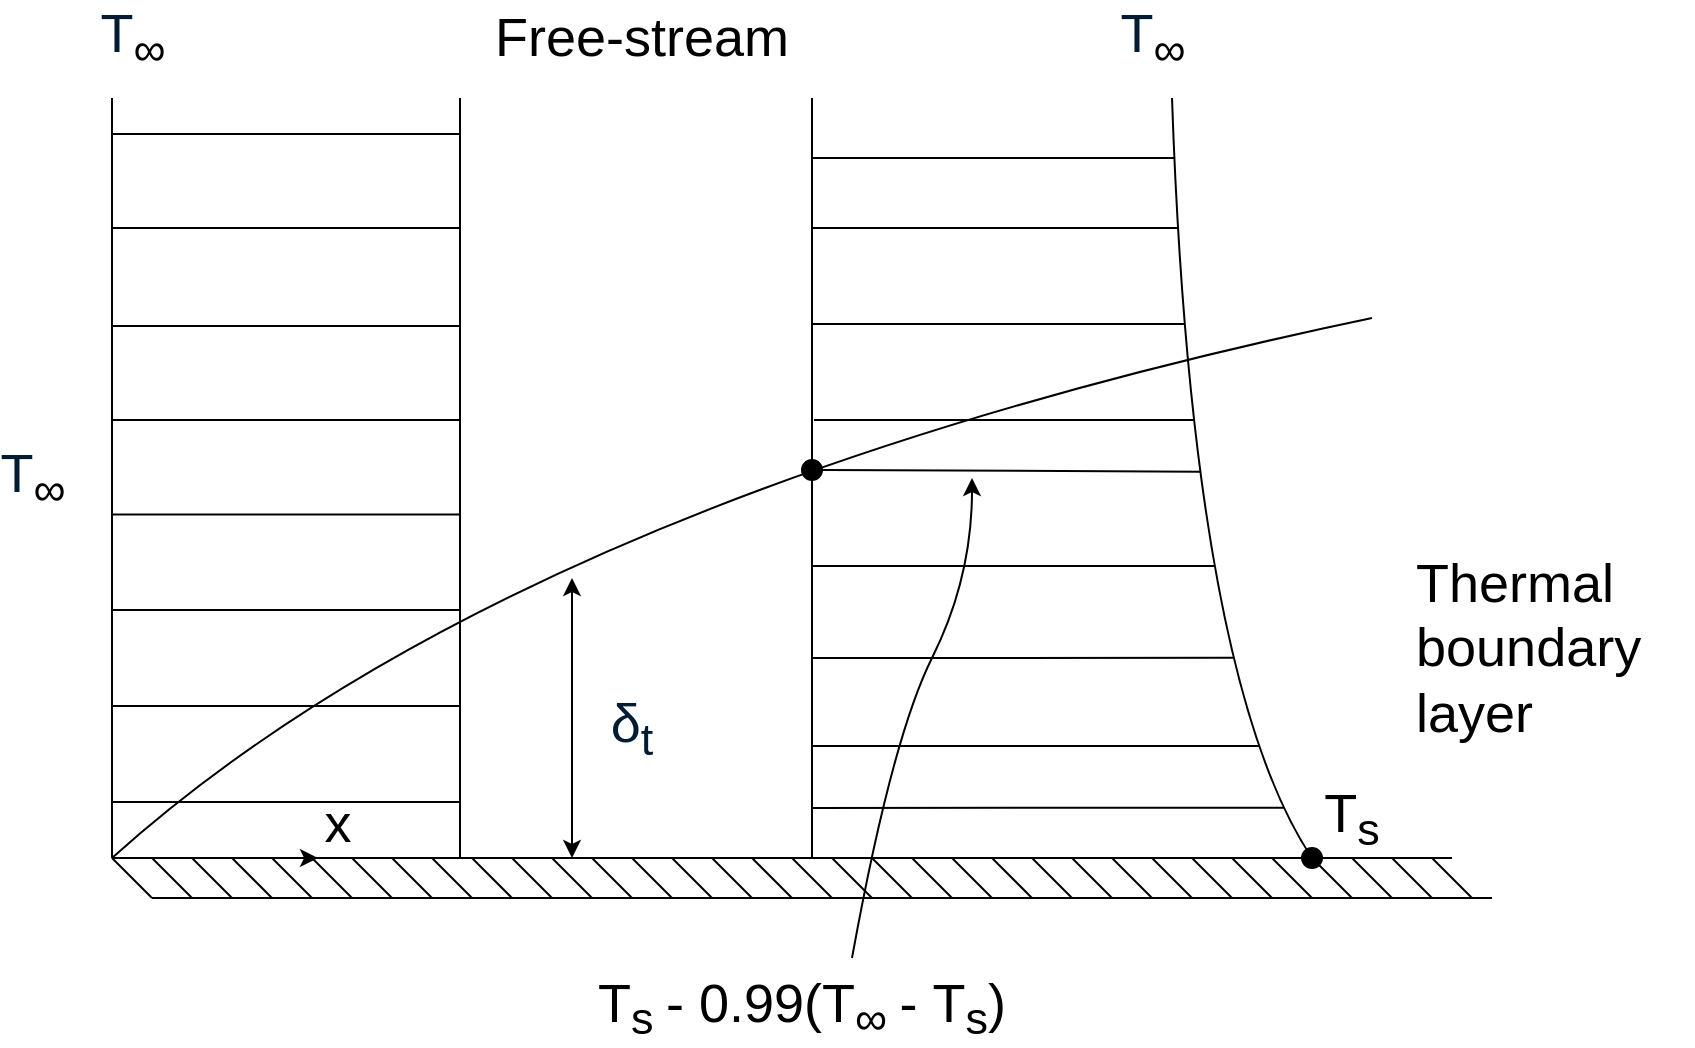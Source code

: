 <mxfile version="26.2.6">
  <diagram name="Page-1" id="enkoXHK_hNl_OuBuf8Rj">
    <mxGraphModel dx="2123" dy="873" grid="0" gridSize="10" guides="1" tooltips="1" connect="1" arrows="1" fold="1" page="0" pageScale="1" pageWidth="827" pageHeight="1169" math="0" shadow="0">
      <root>
        <mxCell id="0" />
        <mxCell id="1" parent="0" />
        <mxCell id="KzNhbVtvtu-OdBiYRIAu-2" value="" style="endArrow=none;html=1;rounded=0;" parent="1" edge="1">
          <mxGeometry width="50" height="50" relative="1" as="geometry">
            <mxPoint x="40" y="680" as="sourcePoint" />
            <mxPoint x="40" y="300" as="targetPoint" />
          </mxGeometry>
        </mxCell>
        <mxCell id="KzNhbVtvtu-OdBiYRIAu-3" value="" style="endArrow=none;html=1;rounded=0;" parent="1" edge="1">
          <mxGeometry width="50" height="50" relative="1" as="geometry">
            <mxPoint x="214" y="680" as="sourcePoint" />
            <mxPoint x="214" y="300" as="targetPoint" />
          </mxGeometry>
        </mxCell>
        <mxCell id="KzNhbVtvtu-OdBiYRIAu-4" value="" style="endArrow=none;html=1;rounded=0;" parent="1" edge="1">
          <mxGeometry width="50" height="50" relative="1" as="geometry">
            <mxPoint x="40" y="680" as="sourcePoint" />
            <mxPoint x="710" y="680" as="targetPoint" />
          </mxGeometry>
        </mxCell>
        <mxCell id="KzNhbVtvtu-OdBiYRIAu-5" value="" style="endArrow=none;html=1;rounded=0;" parent="1" edge="1">
          <mxGeometry width="50" height="50" relative="1" as="geometry">
            <mxPoint x="60" y="700" as="sourcePoint" />
            <mxPoint x="730" y="700" as="targetPoint" />
          </mxGeometry>
        </mxCell>
        <mxCell id="KzNhbVtvtu-OdBiYRIAu-6" value="" style="endArrow=none;html=1;rounded=0;" parent="1" edge="1">
          <mxGeometry width="50" height="50" relative="1" as="geometry">
            <mxPoint x="40" y="680" as="sourcePoint" />
            <mxPoint x="60" y="700" as="targetPoint" />
          </mxGeometry>
        </mxCell>
        <mxCell id="KzNhbVtvtu-OdBiYRIAu-7" value="" style="endArrow=none;html=1;rounded=0;" parent="1" edge="1">
          <mxGeometry width="50" height="50" relative="1" as="geometry">
            <mxPoint x="60" y="680" as="sourcePoint" />
            <mxPoint x="80" y="700" as="targetPoint" />
          </mxGeometry>
        </mxCell>
        <mxCell id="KzNhbVtvtu-OdBiYRIAu-8" value="" style="endArrow=none;html=1;rounded=0;" parent="1" edge="1">
          <mxGeometry width="50" height="50" relative="1" as="geometry">
            <mxPoint x="80" y="680" as="sourcePoint" />
            <mxPoint x="100" y="700" as="targetPoint" />
          </mxGeometry>
        </mxCell>
        <mxCell id="KzNhbVtvtu-OdBiYRIAu-9" value="" style="endArrow=none;html=1;rounded=0;" parent="1" edge="1">
          <mxGeometry width="50" height="50" relative="1" as="geometry">
            <mxPoint x="100" y="680" as="sourcePoint" />
            <mxPoint x="120" y="700" as="targetPoint" />
          </mxGeometry>
        </mxCell>
        <mxCell id="KzNhbVtvtu-OdBiYRIAu-10" value="" style="endArrow=none;html=1;rounded=0;" parent="1" edge="1">
          <mxGeometry width="50" height="50" relative="1" as="geometry">
            <mxPoint x="120" y="680" as="sourcePoint" />
            <mxPoint x="140" y="700" as="targetPoint" />
          </mxGeometry>
        </mxCell>
        <mxCell id="KzNhbVtvtu-OdBiYRIAu-11" value="" style="endArrow=none;html=1;rounded=0;" parent="1" edge="1">
          <mxGeometry width="50" height="50" relative="1" as="geometry">
            <mxPoint x="140" y="680" as="sourcePoint" />
            <mxPoint x="160" y="700" as="targetPoint" />
          </mxGeometry>
        </mxCell>
        <mxCell id="KzNhbVtvtu-OdBiYRIAu-12" value="" style="endArrow=none;html=1;rounded=0;" parent="1" edge="1">
          <mxGeometry width="50" height="50" relative="1" as="geometry">
            <mxPoint x="160" y="680" as="sourcePoint" />
            <mxPoint x="180" y="700" as="targetPoint" />
          </mxGeometry>
        </mxCell>
        <mxCell id="KzNhbVtvtu-OdBiYRIAu-13" value="" style="endArrow=none;html=1;rounded=0;" parent="1" edge="1">
          <mxGeometry width="50" height="50" relative="1" as="geometry">
            <mxPoint x="180" y="680" as="sourcePoint" />
            <mxPoint x="200" y="700" as="targetPoint" />
          </mxGeometry>
        </mxCell>
        <mxCell id="KzNhbVtvtu-OdBiYRIAu-14" value="" style="endArrow=none;html=1;rounded=0;" parent="1" edge="1">
          <mxGeometry width="50" height="50" relative="1" as="geometry">
            <mxPoint x="200" y="680" as="sourcePoint" />
            <mxPoint x="220" y="700" as="targetPoint" />
          </mxGeometry>
        </mxCell>
        <mxCell id="KzNhbVtvtu-OdBiYRIAu-15" value="" style="endArrow=none;html=1;rounded=0;" parent="1" edge="1">
          <mxGeometry width="50" height="50" relative="1" as="geometry">
            <mxPoint x="220" y="680" as="sourcePoint" />
            <mxPoint x="240" y="700" as="targetPoint" />
          </mxGeometry>
        </mxCell>
        <mxCell id="KzNhbVtvtu-OdBiYRIAu-16" value="" style="endArrow=none;html=1;rounded=0;" parent="1" edge="1">
          <mxGeometry width="50" height="50" relative="1" as="geometry">
            <mxPoint x="240" y="680" as="sourcePoint" />
            <mxPoint x="260" y="700" as="targetPoint" />
          </mxGeometry>
        </mxCell>
        <mxCell id="KzNhbVtvtu-OdBiYRIAu-17" value="" style="endArrow=none;html=1;rounded=0;" parent="1" edge="1">
          <mxGeometry width="50" height="50" relative="1" as="geometry">
            <mxPoint x="260" y="680" as="sourcePoint" />
            <mxPoint x="280" y="700" as="targetPoint" />
          </mxGeometry>
        </mxCell>
        <mxCell id="KzNhbVtvtu-OdBiYRIAu-18" value="" style="endArrow=none;html=1;rounded=0;" parent="1" edge="1">
          <mxGeometry width="50" height="50" relative="1" as="geometry">
            <mxPoint x="280" y="680" as="sourcePoint" />
            <mxPoint x="300" y="700" as="targetPoint" />
          </mxGeometry>
        </mxCell>
        <mxCell id="KzNhbVtvtu-OdBiYRIAu-19" value="" style="endArrow=none;html=1;rounded=0;" parent="1" edge="1">
          <mxGeometry width="50" height="50" relative="1" as="geometry">
            <mxPoint x="300" y="680" as="sourcePoint" />
            <mxPoint x="320" y="700" as="targetPoint" />
          </mxGeometry>
        </mxCell>
        <mxCell id="KzNhbVtvtu-OdBiYRIAu-20" value="" style="endArrow=none;html=1;rounded=0;" parent="1" edge="1">
          <mxGeometry width="50" height="50" relative="1" as="geometry">
            <mxPoint x="320" y="680" as="sourcePoint" />
            <mxPoint x="340" y="700" as="targetPoint" />
          </mxGeometry>
        </mxCell>
        <mxCell id="KzNhbVtvtu-OdBiYRIAu-21" value="" style="endArrow=none;html=1;rounded=0;" parent="1" edge="1">
          <mxGeometry width="50" height="50" relative="1" as="geometry">
            <mxPoint x="340" y="680" as="sourcePoint" />
            <mxPoint x="360" y="700" as="targetPoint" />
          </mxGeometry>
        </mxCell>
        <mxCell id="KzNhbVtvtu-OdBiYRIAu-22" value="" style="endArrow=none;html=1;rounded=0;" parent="1" edge="1">
          <mxGeometry width="50" height="50" relative="1" as="geometry">
            <mxPoint x="360" y="680" as="sourcePoint" />
            <mxPoint x="380" y="700" as="targetPoint" />
          </mxGeometry>
        </mxCell>
        <mxCell id="KzNhbVtvtu-OdBiYRIAu-23" value="" style="endArrow=none;html=1;rounded=0;" parent="1" edge="1">
          <mxGeometry width="50" height="50" relative="1" as="geometry">
            <mxPoint x="380" y="680" as="sourcePoint" />
            <mxPoint x="400" y="700" as="targetPoint" />
          </mxGeometry>
        </mxCell>
        <mxCell id="KzNhbVtvtu-OdBiYRIAu-24" value="" style="endArrow=none;html=1;rounded=0;" parent="1" edge="1">
          <mxGeometry width="50" height="50" relative="1" as="geometry">
            <mxPoint x="400" y="680" as="sourcePoint" />
            <mxPoint x="420" y="700" as="targetPoint" />
          </mxGeometry>
        </mxCell>
        <mxCell id="KzNhbVtvtu-OdBiYRIAu-25" value="" style="endArrow=none;html=1;rounded=0;" parent="1" edge="1">
          <mxGeometry width="50" height="50" relative="1" as="geometry">
            <mxPoint x="420" y="680" as="sourcePoint" />
            <mxPoint x="440" y="700" as="targetPoint" />
          </mxGeometry>
        </mxCell>
        <mxCell id="KzNhbVtvtu-OdBiYRIAu-26" value="" style="endArrow=none;html=1;rounded=0;" parent="1" edge="1">
          <mxGeometry width="50" height="50" relative="1" as="geometry">
            <mxPoint x="440" y="680" as="sourcePoint" />
            <mxPoint x="460" y="700" as="targetPoint" />
          </mxGeometry>
        </mxCell>
        <mxCell id="KzNhbVtvtu-OdBiYRIAu-27" value="" style="endArrow=none;html=1;rounded=0;" parent="1" edge="1">
          <mxGeometry width="50" height="50" relative="1" as="geometry">
            <mxPoint x="460" y="680" as="sourcePoint" />
            <mxPoint x="480" y="700" as="targetPoint" />
          </mxGeometry>
        </mxCell>
        <mxCell id="KzNhbVtvtu-OdBiYRIAu-28" value="" style="endArrow=none;html=1;rounded=0;" parent="1" edge="1">
          <mxGeometry width="50" height="50" relative="1" as="geometry">
            <mxPoint x="480" y="680" as="sourcePoint" />
            <mxPoint x="500" y="700" as="targetPoint" />
          </mxGeometry>
        </mxCell>
        <mxCell id="KzNhbVtvtu-OdBiYRIAu-29" value="" style="endArrow=none;html=1;rounded=0;" parent="1" edge="1">
          <mxGeometry width="50" height="50" relative="1" as="geometry">
            <mxPoint x="500" y="680" as="sourcePoint" />
            <mxPoint x="520" y="700" as="targetPoint" />
          </mxGeometry>
        </mxCell>
        <mxCell id="KzNhbVtvtu-OdBiYRIAu-30" value="" style="endArrow=none;html=1;rounded=0;" parent="1" edge="1">
          <mxGeometry width="50" height="50" relative="1" as="geometry">
            <mxPoint x="520" y="680" as="sourcePoint" />
            <mxPoint x="540" y="700" as="targetPoint" />
          </mxGeometry>
        </mxCell>
        <mxCell id="KzNhbVtvtu-OdBiYRIAu-31" value="" style="endArrow=none;html=1;rounded=0;" parent="1" edge="1">
          <mxGeometry width="50" height="50" relative="1" as="geometry">
            <mxPoint x="540" y="680" as="sourcePoint" />
            <mxPoint x="560" y="700" as="targetPoint" />
          </mxGeometry>
        </mxCell>
        <mxCell id="KzNhbVtvtu-OdBiYRIAu-32" value="" style="endArrow=none;html=1;rounded=0;" parent="1" edge="1">
          <mxGeometry width="50" height="50" relative="1" as="geometry">
            <mxPoint x="560" y="680" as="sourcePoint" />
            <mxPoint x="580" y="700" as="targetPoint" />
          </mxGeometry>
        </mxCell>
        <mxCell id="KzNhbVtvtu-OdBiYRIAu-33" value="" style="endArrow=none;html=1;rounded=0;" parent="1" edge="1">
          <mxGeometry width="50" height="50" relative="1" as="geometry">
            <mxPoint x="580" y="680" as="sourcePoint" />
            <mxPoint x="600" y="700" as="targetPoint" />
          </mxGeometry>
        </mxCell>
        <mxCell id="KzNhbVtvtu-OdBiYRIAu-34" value="" style="endArrow=none;html=1;rounded=0;" parent="1" edge="1">
          <mxGeometry width="50" height="50" relative="1" as="geometry">
            <mxPoint x="600" y="680" as="sourcePoint" />
            <mxPoint x="620" y="700" as="targetPoint" />
          </mxGeometry>
        </mxCell>
        <mxCell id="KzNhbVtvtu-OdBiYRIAu-35" value="" style="endArrow=none;html=1;rounded=0;" parent="1" edge="1">
          <mxGeometry width="50" height="50" relative="1" as="geometry">
            <mxPoint x="620" y="680" as="sourcePoint" />
            <mxPoint x="640" y="700" as="targetPoint" />
          </mxGeometry>
        </mxCell>
        <mxCell id="KzNhbVtvtu-OdBiYRIAu-36" value="" style="endArrow=none;html=1;rounded=0;" parent="1" edge="1">
          <mxGeometry width="50" height="50" relative="1" as="geometry">
            <mxPoint x="640" y="680" as="sourcePoint" />
            <mxPoint x="660" y="700" as="targetPoint" />
          </mxGeometry>
        </mxCell>
        <mxCell id="KzNhbVtvtu-OdBiYRIAu-37" value="" style="endArrow=none;html=1;rounded=0;" parent="1" edge="1">
          <mxGeometry width="50" height="50" relative="1" as="geometry">
            <mxPoint x="660" y="680" as="sourcePoint" />
            <mxPoint x="680" y="700" as="targetPoint" />
          </mxGeometry>
        </mxCell>
        <mxCell id="KzNhbVtvtu-OdBiYRIAu-38" value="" style="endArrow=none;html=1;rounded=0;" parent="1" edge="1">
          <mxGeometry width="50" height="50" relative="1" as="geometry">
            <mxPoint x="680" y="680" as="sourcePoint" />
            <mxPoint x="700" y="700" as="targetPoint" />
          </mxGeometry>
        </mxCell>
        <mxCell id="KzNhbVtvtu-OdBiYRIAu-39" value="" style="endArrow=none;html=1;rounded=0;" parent="1" edge="1">
          <mxGeometry width="50" height="50" relative="1" as="geometry">
            <mxPoint x="700" y="680" as="sourcePoint" />
            <mxPoint x="720" y="700" as="targetPoint" />
          </mxGeometry>
        </mxCell>
        <mxCell id="KzNhbVtvtu-OdBiYRIAu-41" value="" style="endArrow=none;html=1;rounded=0;" parent="1" edge="1">
          <mxGeometry width="50" height="50" relative="1" as="geometry">
            <mxPoint x="40" y="318" as="sourcePoint" />
            <mxPoint x="214" y="318" as="targetPoint" />
          </mxGeometry>
        </mxCell>
        <mxCell id="KzNhbVtvtu-OdBiYRIAu-42" value="" style="endArrow=none;html=1;rounded=0;" parent="1" edge="1">
          <mxGeometry width="50" height="50" relative="1" as="geometry">
            <mxPoint x="40" y="365" as="sourcePoint" />
            <mxPoint x="214" y="365" as="targetPoint" />
          </mxGeometry>
        </mxCell>
        <mxCell id="KzNhbVtvtu-OdBiYRIAu-43" value="" style="endArrow=none;html=1;rounded=0;" parent="1" edge="1">
          <mxGeometry width="50" height="50" relative="1" as="geometry">
            <mxPoint x="40" y="414" as="sourcePoint" />
            <mxPoint x="214" y="414" as="targetPoint" />
          </mxGeometry>
        </mxCell>
        <mxCell id="KzNhbVtvtu-OdBiYRIAu-44" value="" style="endArrow=none;html=1;rounded=0;" parent="1" edge="1">
          <mxGeometry width="50" height="50" relative="1" as="geometry">
            <mxPoint x="40" y="461" as="sourcePoint" />
            <mxPoint x="214" y="461" as="targetPoint" />
          </mxGeometry>
        </mxCell>
        <mxCell id="KzNhbVtvtu-OdBiYRIAu-45" value="" style="endArrow=none;html=1;rounded=0;" parent="1" edge="1">
          <mxGeometry width="50" height="50" relative="1" as="geometry">
            <mxPoint x="40" y="508.26" as="sourcePoint" />
            <mxPoint x="214" y="508.26" as="targetPoint" />
          </mxGeometry>
        </mxCell>
        <mxCell id="KzNhbVtvtu-OdBiYRIAu-46" value="" style="endArrow=none;html=1;rounded=0;" parent="1" edge="1">
          <mxGeometry width="50" height="50" relative="1" as="geometry">
            <mxPoint x="40" y="556" as="sourcePoint" />
            <mxPoint x="214" y="556" as="targetPoint" />
          </mxGeometry>
        </mxCell>
        <mxCell id="KzNhbVtvtu-OdBiYRIAu-47" value="" style="endArrow=none;html=1;rounded=0;" parent="1" edge="1">
          <mxGeometry width="50" height="50" relative="1" as="geometry">
            <mxPoint x="40" y="604" as="sourcePoint" />
            <mxPoint x="214" y="604" as="targetPoint" />
          </mxGeometry>
        </mxCell>
        <mxCell id="KzNhbVtvtu-OdBiYRIAu-48" value="" style="endArrow=none;html=1;rounded=0;" parent="1" edge="1">
          <mxGeometry width="50" height="50" relative="1" as="geometry">
            <mxPoint x="40" y="652" as="sourcePoint" />
            <mxPoint x="214" y="652" as="targetPoint" />
          </mxGeometry>
        </mxCell>
        <mxCell id="KzNhbVtvtu-OdBiYRIAu-50" value="" style="endArrow=none;html=1;rounded=0;" parent="1" source="BpvmpLQq6f-2YsPC9vpn-24" edge="1">
          <mxGeometry width="50" height="50" relative="1" as="geometry">
            <mxPoint x="390" y="680" as="sourcePoint" />
            <mxPoint x="390" y="300" as="targetPoint" />
          </mxGeometry>
        </mxCell>
        <mxCell id="KzNhbVtvtu-OdBiYRIAu-51" value="" style="endArrow=classic;startArrow=classic;html=1;rounded=0;" parent="1" edge="1">
          <mxGeometry width="50" height="50" relative="1" as="geometry">
            <mxPoint x="270" y="680" as="sourcePoint" />
            <mxPoint x="270" y="540" as="targetPoint" />
          </mxGeometry>
        </mxCell>
        <mxCell id="KzNhbVtvtu-OdBiYRIAu-53" value="&lt;font style=&quot;font-size: 27px;&quot;&gt;&lt;span style=&quot;color: rgb(0, 29, 53); font-family: &amp;quot;Google Sans&amp;quot;, Arial, sans-serif; text-align: start; text-wrap-mode: wrap;&quot;&gt;&lt;font style=&quot;&quot;&gt;T&lt;/font&gt;&lt;/span&gt;&lt;sub&gt;∞&lt;/sub&gt;&lt;/font&gt;" style="edgeLabel;html=1;align=center;verticalAlign=middle;resizable=0;points=[];" parent="1" vertex="1" connectable="0">
          <mxGeometry y="489.996" as="geometry" />
        </mxCell>
        <mxCell id="BpvmpLQq6f-2YsPC9vpn-2" value="&lt;font style=&quot;font-size: 27px;&quot;&gt;&lt;span style=&quot;color: rgb(0, 29, 53); font-family: &amp;quot;Google Sans&amp;quot;, Arial, sans-serif; text-align: start; text-wrap-mode: wrap;&quot;&gt;&lt;font style=&quot;&quot;&gt;T&lt;/font&gt;&lt;/span&gt;&lt;sub&gt;∞&lt;/sub&gt;&lt;/font&gt;" style="edgeLabel;html=1;align=center;verticalAlign=middle;resizable=0;points=[];" parent="1" vertex="1" connectable="0">
          <mxGeometry x="560" y="269.996" as="geometry" />
        </mxCell>
        <mxCell id="BpvmpLQq6f-2YsPC9vpn-3" value="&lt;font style=&quot;font-size: 27px;&quot;&gt;&lt;span style=&quot;color: rgb(0, 29, 53); font-family: &amp;quot;Google Sans&amp;quot;, Arial, sans-serif; text-align: start; text-wrap-mode: wrap;&quot;&gt;&lt;font style=&quot;&quot;&gt;T&lt;/font&gt;&lt;/span&gt;&lt;sub&gt;∞&lt;/sub&gt;&lt;/font&gt;" style="edgeLabel;html=1;align=center;verticalAlign=middle;resizable=0;points=[];" parent="1" vertex="1" connectable="0">
          <mxGeometry x="50" y="269.996" as="geometry" />
        </mxCell>
        <mxCell id="BpvmpLQq6f-2YsPC9vpn-5" value="&lt;font style=&quot;font-size: 27px; color: rgb(0, 0, 0);&quot;&gt;&lt;span style=&quot;font-family: &amp;quot;Google Sans&amp;quot;, Arial, sans-serif; text-align: start; background-color: rgb(255, 255, 255);&quot;&gt;&lt;font&gt;T&lt;/font&gt;&lt;/span&gt;&lt;sub style=&quot;text-wrap-mode: nowrap; background-color: rgb(255, 255, 255);&quot;&gt;s&amp;nbsp;&lt;/sub&gt;&lt;span style=&quot;font-family: &amp;quot;Google Sans&amp;quot;, Arial, sans-serif; text-align: start; background-color: rgb(255, 255, 255);&quot;&gt;-&amp;nbsp;&lt;/span&gt;&lt;span style=&quot;font-family: &amp;quot;Google Sans&amp;quot;, Arial, sans-serif; text-align: start; background-color: rgb(255, 255, 255);&quot;&gt;0.99(T&lt;/span&gt;&lt;sub style=&quot;text-wrap-mode: nowrap; background-color: rgb(255, 255, 255);&quot;&gt;∞&amp;nbsp;&lt;/sub&gt;&lt;span style=&quot;font-family: &amp;quot;Google Sans&amp;quot;, Arial, sans-serif; text-align: start; background-color: rgb(255, 255, 255);&quot;&gt;-&amp;nbsp;&lt;/span&gt;&lt;span style=&quot;font-family: &amp;quot;Google Sans&amp;quot;, Arial, sans-serif; text-align: start; background-color: rgb(255, 255, 255);&quot;&gt;T&lt;/span&gt;&lt;sub style=&quot;text-wrap-mode: nowrap; background-color: rgb(255, 255, 255);&quot;&gt;s&lt;/sub&gt;&lt;span style=&quot;font-family: &amp;quot;Google Sans&amp;quot;, Arial, sans-serif; text-align: start; background-color: rgb(255, 255, 255);&quot;&gt;)&lt;/span&gt;&lt;/font&gt;" style="text;html=1;align=center;verticalAlign=middle;whiteSpace=wrap;rounded=0;" parent="1" vertex="1">
          <mxGeometry x="200" y="740" width="370" height="30" as="geometry" />
        </mxCell>
        <mxCell id="BpvmpLQq6f-2YsPC9vpn-6" value="&lt;font style=&quot;font-size: 27px;&quot;&gt;Free-stream&lt;/font&gt;" style="text;html=1;align=center;verticalAlign=middle;whiteSpace=wrap;rounded=0;" parent="1" vertex="1">
          <mxGeometry x="190" y="255" width="230" height="30" as="geometry" />
        </mxCell>
        <mxCell id="BpvmpLQq6f-2YsPC9vpn-7" value="&lt;font style=&quot;font-size: 27px;&quot;&gt;Thermal&lt;/font&gt;&lt;div&gt;&lt;font style=&quot;font-size: 27px;&quot;&gt;boundary&lt;/font&gt;&lt;/div&gt;&lt;div&gt;&lt;font style=&quot;font-size: 27px;&quot;&gt;layer&lt;/font&gt;&lt;/div&gt;" style="text;html=1;align=left;verticalAlign=middle;whiteSpace=wrap;rounded=0;" parent="1" vertex="1">
          <mxGeometry x="690" y="510" width="140" height="130" as="geometry" />
        </mxCell>
        <mxCell id="BpvmpLQq6f-2YsPC9vpn-8" value="&lt;font style=&quot;font-size: 27px;&quot;&gt;T&lt;sub&gt;s&lt;/sub&gt;&lt;/font&gt;" style="text;html=1;align=center;verticalAlign=middle;whiteSpace=wrap;rounded=0;" parent="1" vertex="1">
          <mxGeometry x="630" y="645" width="60" height="30" as="geometry" />
        </mxCell>
        <mxCell id="BpvmpLQq6f-2YsPC9vpn-10" value="&lt;span style=&quot;color: rgb(0, 29, 53); font-family: &amp;quot;Google Sans&amp;quot;, Arial, sans-serif; font-size: 27px; text-align: start;&quot;&gt;δ&lt;sub&gt;t&lt;/sub&gt;&lt;/span&gt;" style="text;html=1;align=center;verticalAlign=middle;whiteSpace=wrap;rounded=0;" parent="1" vertex="1">
          <mxGeometry x="270" y="600" width="60" height="30" as="geometry" />
        </mxCell>
        <mxCell id="BpvmpLQq6f-2YsPC9vpn-11" value="" style="endArrow=none;html=1;rounded=0;curved=1;" parent="1" edge="1">
          <mxGeometry width="50" height="50" relative="1" as="geometry">
            <mxPoint x="40" y="680" as="sourcePoint" />
            <mxPoint x="670" y="410" as="targetPoint" />
            <Array as="points">
              <mxPoint x="240" y="500" />
            </Array>
          </mxGeometry>
        </mxCell>
        <mxCell id="BpvmpLQq6f-2YsPC9vpn-12" value="" style="endArrow=none;html=1;rounded=0;curved=1;" parent="1" edge="1">
          <mxGeometry width="50" height="50" relative="1" as="geometry">
            <mxPoint x="640" y="680" as="sourcePoint" />
            <mxPoint x="570" y="300" as="targetPoint" />
            <Array as="points">
              <mxPoint x="580" y="590" />
            </Array>
          </mxGeometry>
        </mxCell>
        <mxCell id="BpvmpLQq6f-2YsPC9vpn-14" value="" style="endArrow=none;html=1;rounded=0;" parent="1" edge="1">
          <mxGeometry width="50" height="50" relative="1" as="geometry">
            <mxPoint x="390" y="330" as="sourcePoint" />
            <mxPoint x="571" y="330" as="targetPoint" />
          </mxGeometry>
        </mxCell>
        <mxCell id="BpvmpLQq6f-2YsPC9vpn-15" value="" style="endArrow=none;html=1;rounded=0;" parent="1" edge="1">
          <mxGeometry width="50" height="50" relative="1" as="geometry">
            <mxPoint x="390" y="365" as="sourcePoint" />
            <mxPoint x="573" y="365" as="targetPoint" />
          </mxGeometry>
        </mxCell>
        <mxCell id="BpvmpLQq6f-2YsPC9vpn-16" value="" style="endArrow=none;html=1;rounded=0;" parent="1" edge="1">
          <mxGeometry width="50" height="50" relative="1" as="geometry">
            <mxPoint x="390" y="413" as="sourcePoint" />
            <mxPoint x="576" y="413" as="targetPoint" />
          </mxGeometry>
        </mxCell>
        <mxCell id="BpvmpLQq6f-2YsPC9vpn-17" value="" style="endArrow=none;html=1;rounded=0;" parent="1" edge="1">
          <mxGeometry width="50" height="50" relative="1" as="geometry">
            <mxPoint x="391" y="461" as="sourcePoint" />
            <mxPoint x="581" y="461" as="targetPoint" />
          </mxGeometry>
        </mxCell>
        <mxCell id="BpvmpLQq6f-2YsPC9vpn-18" value="" style="endArrow=none;html=1;rounded=0;exitX=1;exitY=0.5;exitDx=0;exitDy=0;" parent="1" edge="1" source="BpvmpLQq6f-2YsPC9vpn-24">
          <mxGeometry width="50" height="50" relative="1" as="geometry">
            <mxPoint x="416" y="487" as="sourcePoint" />
            <mxPoint x="584" y="486.84" as="targetPoint" />
          </mxGeometry>
        </mxCell>
        <mxCell id="BpvmpLQq6f-2YsPC9vpn-19" value="" style="endArrow=none;html=1;rounded=0;" parent="1" edge="1">
          <mxGeometry width="50" height="50" relative="1" as="geometry">
            <mxPoint x="390" y="534" as="sourcePoint" />
            <mxPoint x="591" y="534" as="targetPoint" />
          </mxGeometry>
        </mxCell>
        <mxCell id="BpvmpLQq6f-2YsPC9vpn-20" value="" style="endArrow=none;html=1;rounded=0;" parent="1" edge="1">
          <mxGeometry width="50" height="50" relative="1" as="geometry">
            <mxPoint x="390" y="580" as="sourcePoint" />
            <mxPoint x="601" y="579.92" as="targetPoint" />
          </mxGeometry>
        </mxCell>
        <mxCell id="BpvmpLQq6f-2YsPC9vpn-21" value="" style="endArrow=none;html=1;rounded=0;" parent="1" edge="1">
          <mxGeometry width="50" height="50" relative="1" as="geometry">
            <mxPoint x="390" y="624" as="sourcePoint" />
            <mxPoint x="614" y="624" as="targetPoint" />
          </mxGeometry>
        </mxCell>
        <mxCell id="BpvmpLQq6f-2YsPC9vpn-22" value="" style="endArrow=none;html=1;rounded=0;" parent="1" edge="1">
          <mxGeometry width="50" height="50" relative="1" as="geometry">
            <mxPoint x="390" y="655" as="sourcePoint" />
            <mxPoint x="626" y="654.83" as="targetPoint" />
          </mxGeometry>
        </mxCell>
        <mxCell id="BpvmpLQq6f-2YsPC9vpn-23" value="" style="endArrow=classic;html=1;rounded=0;curved=1;" parent="1" edge="1">
          <mxGeometry width="50" height="50" relative="1" as="geometry">
            <mxPoint x="410" y="730" as="sourcePoint" />
            <mxPoint x="470" y="490" as="targetPoint" />
            <Array as="points">
              <mxPoint x="430" y="620" />
              <mxPoint x="470" y="540" />
            </Array>
          </mxGeometry>
        </mxCell>
        <mxCell id="BpvmpLQq6f-2YsPC9vpn-25" value="" style="endArrow=none;html=1;rounded=0;" parent="1" target="BpvmpLQq6f-2YsPC9vpn-24" edge="1">
          <mxGeometry width="50" height="50" relative="1" as="geometry">
            <mxPoint x="390" y="680" as="sourcePoint" />
            <mxPoint x="390" y="300" as="targetPoint" />
          </mxGeometry>
        </mxCell>
        <mxCell id="BpvmpLQq6f-2YsPC9vpn-24" value="" style="ellipse;whiteSpace=wrap;html=1;aspect=fixed;fillColor=#000000;" parent="1" vertex="1">
          <mxGeometry x="385" y="481" width="10" height="10" as="geometry" />
        </mxCell>
        <mxCell id="BpvmpLQq6f-2YsPC9vpn-26" value="" style="ellipse;whiteSpace=wrap;html=1;aspect=fixed;fillColor=#000000;" parent="1" vertex="1">
          <mxGeometry x="635" y="675" width="10" height="10" as="geometry" />
        </mxCell>
        <mxCell id="BpvmpLQq6f-2YsPC9vpn-27" value="" style="endArrow=classic;html=1;rounded=0;" parent="1" edge="1">
          <mxGeometry width="50" height="50" relative="1" as="geometry">
            <mxPoint x="40" y="680" as="sourcePoint" />
            <mxPoint x="143" y="680" as="targetPoint" />
          </mxGeometry>
        </mxCell>
        <mxCell id="BpvmpLQq6f-2YsPC9vpn-29" value="" style="endArrow=none;html=1;rounded=0;" parent="1" edge="1">
          <mxGeometry width="50" height="50" relative="1" as="geometry">
            <mxPoint x="40" y="652" as="sourcePoint" />
            <mxPoint x="40" y="652" as="targetPoint" />
          </mxGeometry>
        </mxCell>
        <mxCell id="U74PGerzhOz4iTk-x-gG-2" value="&lt;font style=&quot;font-size: 27px;&quot;&gt;x&lt;/font&gt;" style="text;html=1;align=center;verticalAlign=middle;whiteSpace=wrap;rounded=0;" vertex="1" parent="1">
          <mxGeometry x="123" y="648" width="60" height="30" as="geometry" />
        </mxCell>
      </root>
    </mxGraphModel>
  </diagram>
</mxfile>
